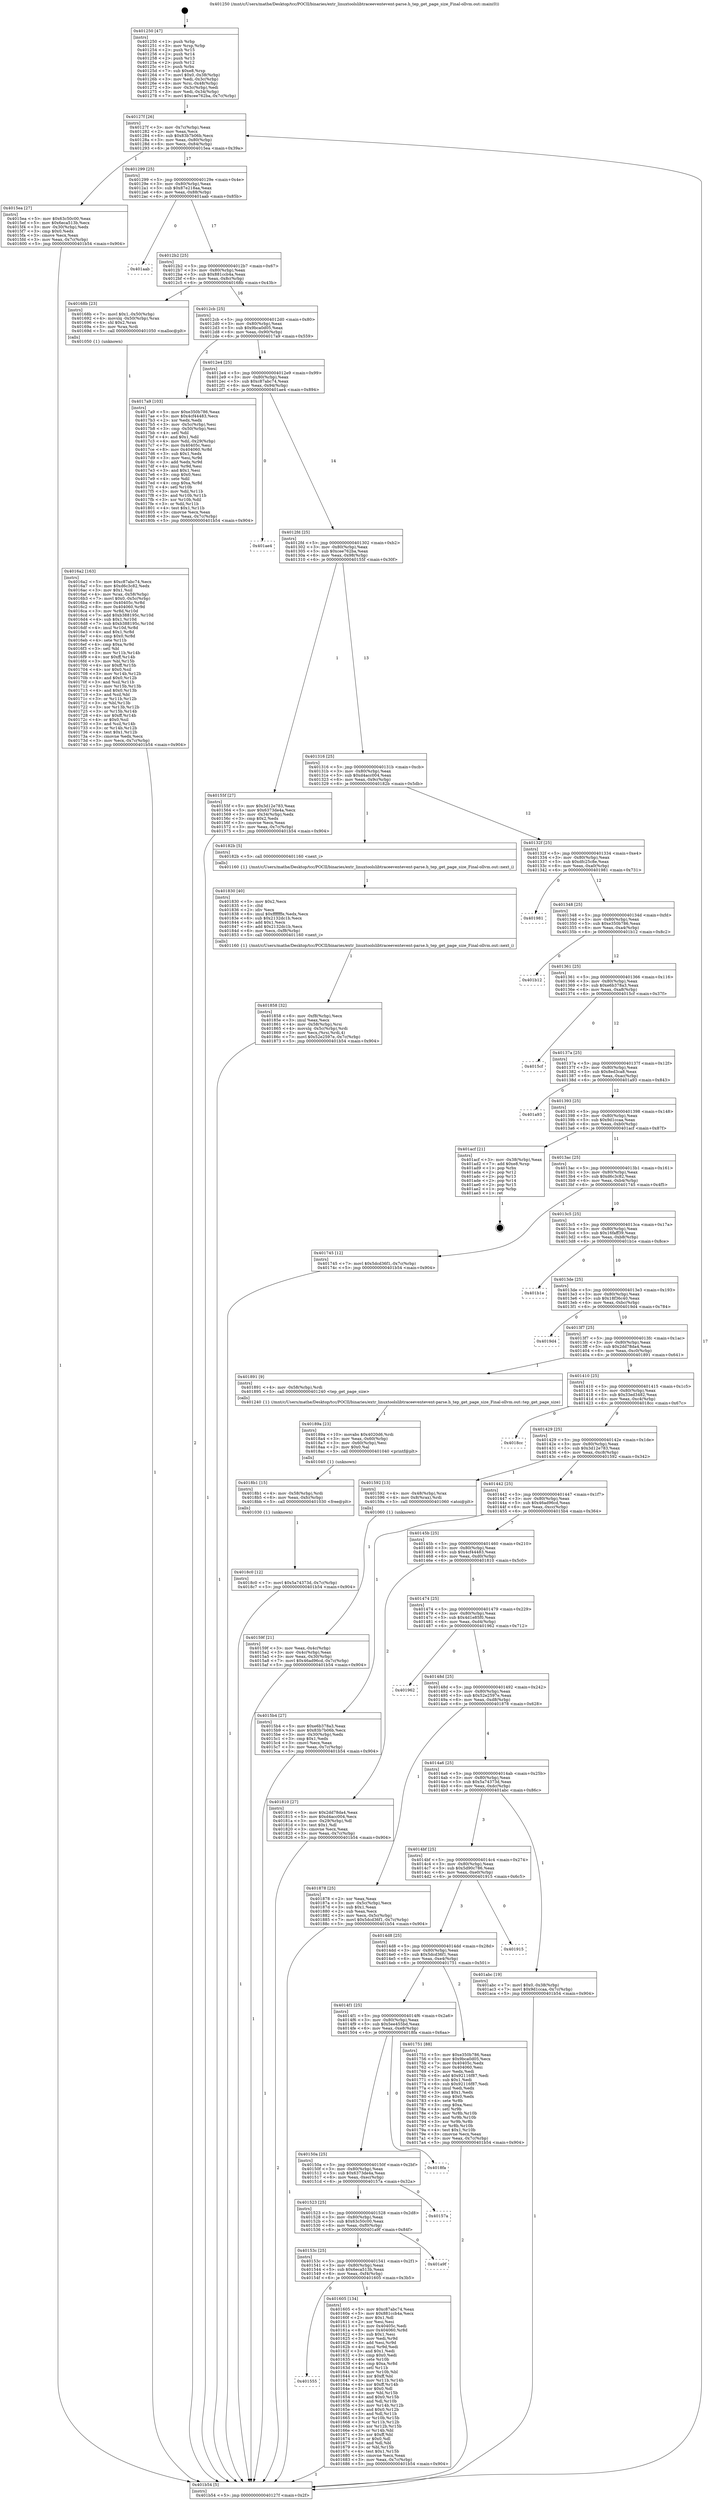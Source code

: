 digraph "0x401250" {
  label = "0x401250 (/mnt/c/Users/mathe/Desktop/tcc/POCII/binaries/extr_linuxtoolslibtraceeventevent-parse.h_tep_get_page_size_Final-ollvm.out::main(0))"
  labelloc = "t"
  node[shape=record]

  Entry [label="",width=0.3,height=0.3,shape=circle,fillcolor=black,style=filled]
  "0x40127f" [label="{
     0x40127f [26]\l
     | [instrs]\l
     &nbsp;&nbsp;0x40127f \<+3\>: mov -0x7c(%rbp),%eax\l
     &nbsp;&nbsp;0x401282 \<+2\>: mov %eax,%ecx\l
     &nbsp;&nbsp;0x401284 \<+6\>: sub $0x83b7b06b,%ecx\l
     &nbsp;&nbsp;0x40128a \<+3\>: mov %eax,-0x80(%rbp)\l
     &nbsp;&nbsp;0x40128d \<+6\>: mov %ecx,-0x84(%rbp)\l
     &nbsp;&nbsp;0x401293 \<+6\>: je 00000000004015ea \<main+0x39a\>\l
  }"]
  "0x4015ea" [label="{
     0x4015ea [27]\l
     | [instrs]\l
     &nbsp;&nbsp;0x4015ea \<+5\>: mov $0x63c50c00,%eax\l
     &nbsp;&nbsp;0x4015ef \<+5\>: mov $0x6eca513b,%ecx\l
     &nbsp;&nbsp;0x4015f4 \<+3\>: mov -0x30(%rbp),%edx\l
     &nbsp;&nbsp;0x4015f7 \<+3\>: cmp $0x0,%edx\l
     &nbsp;&nbsp;0x4015fa \<+3\>: cmove %ecx,%eax\l
     &nbsp;&nbsp;0x4015fd \<+3\>: mov %eax,-0x7c(%rbp)\l
     &nbsp;&nbsp;0x401600 \<+5\>: jmp 0000000000401b54 \<main+0x904\>\l
  }"]
  "0x401299" [label="{
     0x401299 [25]\l
     | [instrs]\l
     &nbsp;&nbsp;0x401299 \<+5\>: jmp 000000000040129e \<main+0x4e\>\l
     &nbsp;&nbsp;0x40129e \<+3\>: mov -0x80(%rbp),%eax\l
     &nbsp;&nbsp;0x4012a1 \<+5\>: sub $0x87e218aa,%eax\l
     &nbsp;&nbsp;0x4012a6 \<+6\>: mov %eax,-0x88(%rbp)\l
     &nbsp;&nbsp;0x4012ac \<+6\>: je 0000000000401aab \<main+0x85b\>\l
  }"]
  Exit [label="",width=0.3,height=0.3,shape=circle,fillcolor=black,style=filled,peripheries=2]
  "0x401aab" [label="{
     0x401aab\l
  }", style=dashed]
  "0x4012b2" [label="{
     0x4012b2 [25]\l
     | [instrs]\l
     &nbsp;&nbsp;0x4012b2 \<+5\>: jmp 00000000004012b7 \<main+0x67\>\l
     &nbsp;&nbsp;0x4012b7 \<+3\>: mov -0x80(%rbp),%eax\l
     &nbsp;&nbsp;0x4012ba \<+5\>: sub $0x881ccb4a,%eax\l
     &nbsp;&nbsp;0x4012bf \<+6\>: mov %eax,-0x8c(%rbp)\l
     &nbsp;&nbsp;0x4012c5 \<+6\>: je 000000000040168b \<main+0x43b\>\l
  }"]
  "0x4018c0" [label="{
     0x4018c0 [12]\l
     | [instrs]\l
     &nbsp;&nbsp;0x4018c0 \<+7\>: movl $0x5a74373d,-0x7c(%rbp)\l
     &nbsp;&nbsp;0x4018c7 \<+5\>: jmp 0000000000401b54 \<main+0x904\>\l
  }"]
  "0x40168b" [label="{
     0x40168b [23]\l
     | [instrs]\l
     &nbsp;&nbsp;0x40168b \<+7\>: movl $0x1,-0x50(%rbp)\l
     &nbsp;&nbsp;0x401692 \<+4\>: movslq -0x50(%rbp),%rax\l
     &nbsp;&nbsp;0x401696 \<+4\>: shl $0x2,%rax\l
     &nbsp;&nbsp;0x40169a \<+3\>: mov %rax,%rdi\l
     &nbsp;&nbsp;0x40169d \<+5\>: call 0000000000401050 \<malloc@plt\>\l
     | [calls]\l
     &nbsp;&nbsp;0x401050 \{1\} (unknown)\l
  }"]
  "0x4012cb" [label="{
     0x4012cb [25]\l
     | [instrs]\l
     &nbsp;&nbsp;0x4012cb \<+5\>: jmp 00000000004012d0 \<main+0x80\>\l
     &nbsp;&nbsp;0x4012d0 \<+3\>: mov -0x80(%rbp),%eax\l
     &nbsp;&nbsp;0x4012d3 \<+5\>: sub $0x9bca0d05,%eax\l
     &nbsp;&nbsp;0x4012d8 \<+6\>: mov %eax,-0x90(%rbp)\l
     &nbsp;&nbsp;0x4012de \<+6\>: je 00000000004017a9 \<main+0x559\>\l
  }"]
  "0x4018b1" [label="{
     0x4018b1 [15]\l
     | [instrs]\l
     &nbsp;&nbsp;0x4018b1 \<+4\>: mov -0x58(%rbp),%rdi\l
     &nbsp;&nbsp;0x4018b5 \<+6\>: mov %eax,-0xfc(%rbp)\l
     &nbsp;&nbsp;0x4018bb \<+5\>: call 0000000000401030 \<free@plt\>\l
     | [calls]\l
     &nbsp;&nbsp;0x401030 \{1\} (unknown)\l
  }"]
  "0x4017a9" [label="{
     0x4017a9 [103]\l
     | [instrs]\l
     &nbsp;&nbsp;0x4017a9 \<+5\>: mov $0xe350b786,%eax\l
     &nbsp;&nbsp;0x4017ae \<+5\>: mov $0x4cf44483,%ecx\l
     &nbsp;&nbsp;0x4017b3 \<+2\>: xor %edx,%edx\l
     &nbsp;&nbsp;0x4017b5 \<+3\>: mov -0x5c(%rbp),%esi\l
     &nbsp;&nbsp;0x4017b8 \<+3\>: cmp -0x50(%rbp),%esi\l
     &nbsp;&nbsp;0x4017bb \<+4\>: setl %dil\l
     &nbsp;&nbsp;0x4017bf \<+4\>: and $0x1,%dil\l
     &nbsp;&nbsp;0x4017c3 \<+4\>: mov %dil,-0x29(%rbp)\l
     &nbsp;&nbsp;0x4017c7 \<+7\>: mov 0x40405c,%esi\l
     &nbsp;&nbsp;0x4017ce \<+8\>: mov 0x404060,%r8d\l
     &nbsp;&nbsp;0x4017d6 \<+3\>: sub $0x1,%edx\l
     &nbsp;&nbsp;0x4017d9 \<+3\>: mov %esi,%r9d\l
     &nbsp;&nbsp;0x4017dc \<+3\>: add %edx,%r9d\l
     &nbsp;&nbsp;0x4017df \<+4\>: imul %r9d,%esi\l
     &nbsp;&nbsp;0x4017e3 \<+3\>: and $0x1,%esi\l
     &nbsp;&nbsp;0x4017e6 \<+3\>: cmp $0x0,%esi\l
     &nbsp;&nbsp;0x4017e9 \<+4\>: sete %dil\l
     &nbsp;&nbsp;0x4017ed \<+4\>: cmp $0xa,%r8d\l
     &nbsp;&nbsp;0x4017f1 \<+4\>: setl %r10b\l
     &nbsp;&nbsp;0x4017f5 \<+3\>: mov %dil,%r11b\l
     &nbsp;&nbsp;0x4017f8 \<+3\>: and %r10b,%r11b\l
     &nbsp;&nbsp;0x4017fb \<+3\>: xor %r10b,%dil\l
     &nbsp;&nbsp;0x4017fe \<+3\>: or %dil,%r11b\l
     &nbsp;&nbsp;0x401801 \<+4\>: test $0x1,%r11b\l
     &nbsp;&nbsp;0x401805 \<+3\>: cmovne %ecx,%eax\l
     &nbsp;&nbsp;0x401808 \<+3\>: mov %eax,-0x7c(%rbp)\l
     &nbsp;&nbsp;0x40180b \<+5\>: jmp 0000000000401b54 \<main+0x904\>\l
  }"]
  "0x4012e4" [label="{
     0x4012e4 [25]\l
     | [instrs]\l
     &nbsp;&nbsp;0x4012e4 \<+5\>: jmp 00000000004012e9 \<main+0x99\>\l
     &nbsp;&nbsp;0x4012e9 \<+3\>: mov -0x80(%rbp),%eax\l
     &nbsp;&nbsp;0x4012ec \<+5\>: sub $0xc87abc74,%eax\l
     &nbsp;&nbsp;0x4012f1 \<+6\>: mov %eax,-0x94(%rbp)\l
     &nbsp;&nbsp;0x4012f7 \<+6\>: je 0000000000401ae4 \<main+0x894\>\l
  }"]
  "0x40189a" [label="{
     0x40189a [23]\l
     | [instrs]\l
     &nbsp;&nbsp;0x40189a \<+10\>: movabs $0x4020d6,%rdi\l
     &nbsp;&nbsp;0x4018a4 \<+3\>: mov %eax,-0x60(%rbp)\l
     &nbsp;&nbsp;0x4018a7 \<+3\>: mov -0x60(%rbp),%esi\l
     &nbsp;&nbsp;0x4018aa \<+2\>: mov $0x0,%al\l
     &nbsp;&nbsp;0x4018ac \<+5\>: call 0000000000401040 \<printf@plt\>\l
     | [calls]\l
     &nbsp;&nbsp;0x401040 \{1\} (unknown)\l
  }"]
  "0x401ae4" [label="{
     0x401ae4\l
  }", style=dashed]
  "0x4012fd" [label="{
     0x4012fd [25]\l
     | [instrs]\l
     &nbsp;&nbsp;0x4012fd \<+5\>: jmp 0000000000401302 \<main+0xb2\>\l
     &nbsp;&nbsp;0x401302 \<+3\>: mov -0x80(%rbp),%eax\l
     &nbsp;&nbsp;0x401305 \<+5\>: sub $0xcee762ba,%eax\l
     &nbsp;&nbsp;0x40130a \<+6\>: mov %eax,-0x98(%rbp)\l
     &nbsp;&nbsp;0x401310 \<+6\>: je 000000000040155f \<main+0x30f\>\l
  }"]
  "0x401858" [label="{
     0x401858 [32]\l
     | [instrs]\l
     &nbsp;&nbsp;0x401858 \<+6\>: mov -0xf8(%rbp),%ecx\l
     &nbsp;&nbsp;0x40185e \<+3\>: imul %eax,%ecx\l
     &nbsp;&nbsp;0x401861 \<+4\>: mov -0x58(%rbp),%rsi\l
     &nbsp;&nbsp;0x401865 \<+4\>: movslq -0x5c(%rbp),%rdi\l
     &nbsp;&nbsp;0x401869 \<+3\>: mov %ecx,(%rsi,%rdi,4)\l
     &nbsp;&nbsp;0x40186c \<+7\>: movl $0x52e2597e,-0x7c(%rbp)\l
     &nbsp;&nbsp;0x401873 \<+5\>: jmp 0000000000401b54 \<main+0x904\>\l
  }"]
  "0x40155f" [label="{
     0x40155f [27]\l
     | [instrs]\l
     &nbsp;&nbsp;0x40155f \<+5\>: mov $0x3d12e783,%eax\l
     &nbsp;&nbsp;0x401564 \<+5\>: mov $0x6373de4a,%ecx\l
     &nbsp;&nbsp;0x401569 \<+3\>: mov -0x34(%rbp),%edx\l
     &nbsp;&nbsp;0x40156c \<+3\>: cmp $0x2,%edx\l
     &nbsp;&nbsp;0x40156f \<+3\>: cmovne %ecx,%eax\l
     &nbsp;&nbsp;0x401572 \<+3\>: mov %eax,-0x7c(%rbp)\l
     &nbsp;&nbsp;0x401575 \<+5\>: jmp 0000000000401b54 \<main+0x904\>\l
  }"]
  "0x401316" [label="{
     0x401316 [25]\l
     | [instrs]\l
     &nbsp;&nbsp;0x401316 \<+5\>: jmp 000000000040131b \<main+0xcb\>\l
     &nbsp;&nbsp;0x40131b \<+3\>: mov -0x80(%rbp),%eax\l
     &nbsp;&nbsp;0x40131e \<+5\>: sub $0xd4acc004,%eax\l
     &nbsp;&nbsp;0x401323 \<+6\>: mov %eax,-0x9c(%rbp)\l
     &nbsp;&nbsp;0x401329 \<+6\>: je 000000000040182b \<main+0x5db\>\l
  }"]
  "0x401b54" [label="{
     0x401b54 [5]\l
     | [instrs]\l
     &nbsp;&nbsp;0x401b54 \<+5\>: jmp 000000000040127f \<main+0x2f\>\l
  }"]
  "0x401250" [label="{
     0x401250 [47]\l
     | [instrs]\l
     &nbsp;&nbsp;0x401250 \<+1\>: push %rbp\l
     &nbsp;&nbsp;0x401251 \<+3\>: mov %rsp,%rbp\l
     &nbsp;&nbsp;0x401254 \<+2\>: push %r15\l
     &nbsp;&nbsp;0x401256 \<+2\>: push %r14\l
     &nbsp;&nbsp;0x401258 \<+2\>: push %r13\l
     &nbsp;&nbsp;0x40125a \<+2\>: push %r12\l
     &nbsp;&nbsp;0x40125c \<+1\>: push %rbx\l
     &nbsp;&nbsp;0x40125d \<+7\>: sub $0xe8,%rsp\l
     &nbsp;&nbsp;0x401264 \<+7\>: movl $0x0,-0x38(%rbp)\l
     &nbsp;&nbsp;0x40126b \<+3\>: mov %edi,-0x3c(%rbp)\l
     &nbsp;&nbsp;0x40126e \<+4\>: mov %rsi,-0x48(%rbp)\l
     &nbsp;&nbsp;0x401272 \<+3\>: mov -0x3c(%rbp),%edi\l
     &nbsp;&nbsp;0x401275 \<+3\>: mov %edi,-0x34(%rbp)\l
     &nbsp;&nbsp;0x401278 \<+7\>: movl $0xcee762ba,-0x7c(%rbp)\l
  }"]
  "0x401830" [label="{
     0x401830 [40]\l
     | [instrs]\l
     &nbsp;&nbsp;0x401830 \<+5\>: mov $0x2,%ecx\l
     &nbsp;&nbsp;0x401835 \<+1\>: cltd\l
     &nbsp;&nbsp;0x401836 \<+2\>: idiv %ecx\l
     &nbsp;&nbsp;0x401838 \<+6\>: imul $0xfffffffe,%edx,%ecx\l
     &nbsp;&nbsp;0x40183e \<+6\>: sub $0x2132dc1b,%ecx\l
     &nbsp;&nbsp;0x401844 \<+3\>: add $0x1,%ecx\l
     &nbsp;&nbsp;0x401847 \<+6\>: add $0x2132dc1b,%ecx\l
     &nbsp;&nbsp;0x40184d \<+6\>: mov %ecx,-0xf8(%rbp)\l
     &nbsp;&nbsp;0x401853 \<+5\>: call 0000000000401160 \<next_i\>\l
     | [calls]\l
     &nbsp;&nbsp;0x401160 \{1\} (/mnt/c/Users/mathe/Desktop/tcc/POCII/binaries/extr_linuxtoolslibtraceeventevent-parse.h_tep_get_page_size_Final-ollvm.out::next_i)\l
  }"]
  "0x40182b" [label="{
     0x40182b [5]\l
     | [instrs]\l
     &nbsp;&nbsp;0x40182b \<+5\>: call 0000000000401160 \<next_i\>\l
     | [calls]\l
     &nbsp;&nbsp;0x401160 \{1\} (/mnt/c/Users/mathe/Desktop/tcc/POCII/binaries/extr_linuxtoolslibtraceeventevent-parse.h_tep_get_page_size_Final-ollvm.out::next_i)\l
  }"]
  "0x40132f" [label="{
     0x40132f [25]\l
     | [instrs]\l
     &nbsp;&nbsp;0x40132f \<+5\>: jmp 0000000000401334 \<main+0xe4\>\l
     &nbsp;&nbsp;0x401334 \<+3\>: mov -0x80(%rbp),%eax\l
     &nbsp;&nbsp;0x401337 \<+5\>: sub $0xdfc25c8e,%eax\l
     &nbsp;&nbsp;0x40133c \<+6\>: mov %eax,-0xa0(%rbp)\l
     &nbsp;&nbsp;0x401342 \<+6\>: je 0000000000401981 \<main+0x731\>\l
  }"]
  "0x4016a2" [label="{
     0x4016a2 [163]\l
     | [instrs]\l
     &nbsp;&nbsp;0x4016a2 \<+5\>: mov $0xc87abc74,%ecx\l
     &nbsp;&nbsp;0x4016a7 \<+5\>: mov $0xd6c3c82,%edx\l
     &nbsp;&nbsp;0x4016ac \<+3\>: mov $0x1,%sil\l
     &nbsp;&nbsp;0x4016af \<+4\>: mov %rax,-0x58(%rbp)\l
     &nbsp;&nbsp;0x4016b3 \<+7\>: movl $0x0,-0x5c(%rbp)\l
     &nbsp;&nbsp;0x4016ba \<+8\>: mov 0x40405c,%r8d\l
     &nbsp;&nbsp;0x4016c2 \<+8\>: mov 0x404060,%r9d\l
     &nbsp;&nbsp;0x4016ca \<+3\>: mov %r8d,%r10d\l
     &nbsp;&nbsp;0x4016cd \<+7\>: add $0xb388195c,%r10d\l
     &nbsp;&nbsp;0x4016d4 \<+4\>: sub $0x1,%r10d\l
     &nbsp;&nbsp;0x4016d8 \<+7\>: sub $0xb388195c,%r10d\l
     &nbsp;&nbsp;0x4016df \<+4\>: imul %r10d,%r8d\l
     &nbsp;&nbsp;0x4016e3 \<+4\>: and $0x1,%r8d\l
     &nbsp;&nbsp;0x4016e7 \<+4\>: cmp $0x0,%r8d\l
     &nbsp;&nbsp;0x4016eb \<+4\>: sete %r11b\l
     &nbsp;&nbsp;0x4016ef \<+4\>: cmp $0xa,%r9d\l
     &nbsp;&nbsp;0x4016f3 \<+3\>: setl %bl\l
     &nbsp;&nbsp;0x4016f6 \<+3\>: mov %r11b,%r14b\l
     &nbsp;&nbsp;0x4016f9 \<+4\>: xor $0xff,%r14b\l
     &nbsp;&nbsp;0x4016fd \<+3\>: mov %bl,%r15b\l
     &nbsp;&nbsp;0x401700 \<+4\>: xor $0xff,%r15b\l
     &nbsp;&nbsp;0x401704 \<+4\>: xor $0x0,%sil\l
     &nbsp;&nbsp;0x401708 \<+3\>: mov %r14b,%r12b\l
     &nbsp;&nbsp;0x40170b \<+4\>: and $0x0,%r12b\l
     &nbsp;&nbsp;0x40170f \<+3\>: and %sil,%r11b\l
     &nbsp;&nbsp;0x401712 \<+3\>: mov %r15b,%r13b\l
     &nbsp;&nbsp;0x401715 \<+4\>: and $0x0,%r13b\l
     &nbsp;&nbsp;0x401719 \<+3\>: and %sil,%bl\l
     &nbsp;&nbsp;0x40171c \<+3\>: or %r11b,%r12b\l
     &nbsp;&nbsp;0x40171f \<+3\>: or %bl,%r13b\l
     &nbsp;&nbsp;0x401722 \<+3\>: xor %r13b,%r12b\l
     &nbsp;&nbsp;0x401725 \<+3\>: or %r15b,%r14b\l
     &nbsp;&nbsp;0x401728 \<+4\>: xor $0xff,%r14b\l
     &nbsp;&nbsp;0x40172c \<+4\>: or $0x0,%sil\l
     &nbsp;&nbsp;0x401730 \<+3\>: and %sil,%r14b\l
     &nbsp;&nbsp;0x401733 \<+3\>: or %r14b,%r12b\l
     &nbsp;&nbsp;0x401736 \<+4\>: test $0x1,%r12b\l
     &nbsp;&nbsp;0x40173a \<+3\>: cmovne %edx,%ecx\l
     &nbsp;&nbsp;0x40173d \<+3\>: mov %ecx,-0x7c(%rbp)\l
     &nbsp;&nbsp;0x401740 \<+5\>: jmp 0000000000401b54 \<main+0x904\>\l
  }"]
  "0x401981" [label="{
     0x401981\l
  }", style=dashed]
  "0x401348" [label="{
     0x401348 [25]\l
     | [instrs]\l
     &nbsp;&nbsp;0x401348 \<+5\>: jmp 000000000040134d \<main+0xfd\>\l
     &nbsp;&nbsp;0x40134d \<+3\>: mov -0x80(%rbp),%eax\l
     &nbsp;&nbsp;0x401350 \<+5\>: sub $0xe350b786,%eax\l
     &nbsp;&nbsp;0x401355 \<+6\>: mov %eax,-0xa4(%rbp)\l
     &nbsp;&nbsp;0x40135b \<+6\>: je 0000000000401b12 \<main+0x8c2\>\l
  }"]
  "0x401555" [label="{
     0x401555\l
  }", style=dashed]
  "0x401b12" [label="{
     0x401b12\l
  }", style=dashed]
  "0x401361" [label="{
     0x401361 [25]\l
     | [instrs]\l
     &nbsp;&nbsp;0x401361 \<+5\>: jmp 0000000000401366 \<main+0x116\>\l
     &nbsp;&nbsp;0x401366 \<+3\>: mov -0x80(%rbp),%eax\l
     &nbsp;&nbsp;0x401369 \<+5\>: sub $0xe6b378a3,%eax\l
     &nbsp;&nbsp;0x40136e \<+6\>: mov %eax,-0xa8(%rbp)\l
     &nbsp;&nbsp;0x401374 \<+6\>: je 00000000004015cf \<main+0x37f\>\l
  }"]
  "0x401605" [label="{
     0x401605 [134]\l
     | [instrs]\l
     &nbsp;&nbsp;0x401605 \<+5\>: mov $0xc87abc74,%eax\l
     &nbsp;&nbsp;0x40160a \<+5\>: mov $0x881ccb4a,%ecx\l
     &nbsp;&nbsp;0x40160f \<+2\>: mov $0x1,%dl\l
     &nbsp;&nbsp;0x401611 \<+2\>: xor %esi,%esi\l
     &nbsp;&nbsp;0x401613 \<+7\>: mov 0x40405c,%edi\l
     &nbsp;&nbsp;0x40161a \<+8\>: mov 0x404060,%r8d\l
     &nbsp;&nbsp;0x401622 \<+3\>: sub $0x1,%esi\l
     &nbsp;&nbsp;0x401625 \<+3\>: mov %edi,%r9d\l
     &nbsp;&nbsp;0x401628 \<+3\>: add %esi,%r9d\l
     &nbsp;&nbsp;0x40162b \<+4\>: imul %r9d,%edi\l
     &nbsp;&nbsp;0x40162f \<+3\>: and $0x1,%edi\l
     &nbsp;&nbsp;0x401632 \<+3\>: cmp $0x0,%edi\l
     &nbsp;&nbsp;0x401635 \<+4\>: sete %r10b\l
     &nbsp;&nbsp;0x401639 \<+4\>: cmp $0xa,%r8d\l
     &nbsp;&nbsp;0x40163d \<+4\>: setl %r11b\l
     &nbsp;&nbsp;0x401641 \<+3\>: mov %r10b,%bl\l
     &nbsp;&nbsp;0x401644 \<+3\>: xor $0xff,%bl\l
     &nbsp;&nbsp;0x401647 \<+3\>: mov %r11b,%r14b\l
     &nbsp;&nbsp;0x40164a \<+4\>: xor $0xff,%r14b\l
     &nbsp;&nbsp;0x40164e \<+3\>: xor $0x0,%dl\l
     &nbsp;&nbsp;0x401651 \<+3\>: mov %bl,%r15b\l
     &nbsp;&nbsp;0x401654 \<+4\>: and $0x0,%r15b\l
     &nbsp;&nbsp;0x401658 \<+3\>: and %dl,%r10b\l
     &nbsp;&nbsp;0x40165b \<+3\>: mov %r14b,%r12b\l
     &nbsp;&nbsp;0x40165e \<+4\>: and $0x0,%r12b\l
     &nbsp;&nbsp;0x401662 \<+3\>: and %dl,%r11b\l
     &nbsp;&nbsp;0x401665 \<+3\>: or %r10b,%r15b\l
     &nbsp;&nbsp;0x401668 \<+3\>: or %r11b,%r12b\l
     &nbsp;&nbsp;0x40166b \<+3\>: xor %r12b,%r15b\l
     &nbsp;&nbsp;0x40166e \<+3\>: or %r14b,%bl\l
     &nbsp;&nbsp;0x401671 \<+3\>: xor $0xff,%bl\l
     &nbsp;&nbsp;0x401674 \<+3\>: or $0x0,%dl\l
     &nbsp;&nbsp;0x401677 \<+2\>: and %dl,%bl\l
     &nbsp;&nbsp;0x401679 \<+3\>: or %bl,%r15b\l
     &nbsp;&nbsp;0x40167c \<+4\>: test $0x1,%r15b\l
     &nbsp;&nbsp;0x401680 \<+3\>: cmovne %ecx,%eax\l
     &nbsp;&nbsp;0x401683 \<+3\>: mov %eax,-0x7c(%rbp)\l
     &nbsp;&nbsp;0x401686 \<+5\>: jmp 0000000000401b54 \<main+0x904\>\l
  }"]
  "0x4015cf" [label="{
     0x4015cf\l
  }", style=dashed]
  "0x40137a" [label="{
     0x40137a [25]\l
     | [instrs]\l
     &nbsp;&nbsp;0x40137a \<+5\>: jmp 000000000040137f \<main+0x12f\>\l
     &nbsp;&nbsp;0x40137f \<+3\>: mov -0x80(%rbp),%eax\l
     &nbsp;&nbsp;0x401382 \<+5\>: sub $0x8ed3ca8,%eax\l
     &nbsp;&nbsp;0x401387 \<+6\>: mov %eax,-0xac(%rbp)\l
     &nbsp;&nbsp;0x40138d \<+6\>: je 0000000000401a93 \<main+0x843\>\l
  }"]
  "0x40153c" [label="{
     0x40153c [25]\l
     | [instrs]\l
     &nbsp;&nbsp;0x40153c \<+5\>: jmp 0000000000401541 \<main+0x2f1\>\l
     &nbsp;&nbsp;0x401541 \<+3\>: mov -0x80(%rbp),%eax\l
     &nbsp;&nbsp;0x401544 \<+5\>: sub $0x6eca513b,%eax\l
     &nbsp;&nbsp;0x401549 \<+6\>: mov %eax,-0xf4(%rbp)\l
     &nbsp;&nbsp;0x40154f \<+6\>: je 0000000000401605 \<main+0x3b5\>\l
  }"]
  "0x401a93" [label="{
     0x401a93\l
  }", style=dashed]
  "0x401393" [label="{
     0x401393 [25]\l
     | [instrs]\l
     &nbsp;&nbsp;0x401393 \<+5\>: jmp 0000000000401398 \<main+0x148\>\l
     &nbsp;&nbsp;0x401398 \<+3\>: mov -0x80(%rbp),%eax\l
     &nbsp;&nbsp;0x40139b \<+5\>: sub $0x9d1ccaa,%eax\l
     &nbsp;&nbsp;0x4013a0 \<+6\>: mov %eax,-0xb0(%rbp)\l
     &nbsp;&nbsp;0x4013a6 \<+6\>: je 0000000000401acf \<main+0x87f\>\l
  }"]
  "0x401a9f" [label="{
     0x401a9f\l
  }", style=dashed]
  "0x401acf" [label="{
     0x401acf [21]\l
     | [instrs]\l
     &nbsp;&nbsp;0x401acf \<+3\>: mov -0x38(%rbp),%eax\l
     &nbsp;&nbsp;0x401ad2 \<+7\>: add $0xe8,%rsp\l
     &nbsp;&nbsp;0x401ad9 \<+1\>: pop %rbx\l
     &nbsp;&nbsp;0x401ada \<+2\>: pop %r12\l
     &nbsp;&nbsp;0x401adc \<+2\>: pop %r13\l
     &nbsp;&nbsp;0x401ade \<+2\>: pop %r14\l
     &nbsp;&nbsp;0x401ae0 \<+2\>: pop %r15\l
     &nbsp;&nbsp;0x401ae2 \<+1\>: pop %rbp\l
     &nbsp;&nbsp;0x401ae3 \<+1\>: ret\l
  }"]
  "0x4013ac" [label="{
     0x4013ac [25]\l
     | [instrs]\l
     &nbsp;&nbsp;0x4013ac \<+5\>: jmp 00000000004013b1 \<main+0x161\>\l
     &nbsp;&nbsp;0x4013b1 \<+3\>: mov -0x80(%rbp),%eax\l
     &nbsp;&nbsp;0x4013b4 \<+5\>: sub $0xd6c3c82,%eax\l
     &nbsp;&nbsp;0x4013b9 \<+6\>: mov %eax,-0xb4(%rbp)\l
     &nbsp;&nbsp;0x4013bf \<+6\>: je 0000000000401745 \<main+0x4f5\>\l
  }"]
  "0x401523" [label="{
     0x401523 [25]\l
     | [instrs]\l
     &nbsp;&nbsp;0x401523 \<+5\>: jmp 0000000000401528 \<main+0x2d8\>\l
     &nbsp;&nbsp;0x401528 \<+3\>: mov -0x80(%rbp),%eax\l
     &nbsp;&nbsp;0x40152b \<+5\>: sub $0x63c50c00,%eax\l
     &nbsp;&nbsp;0x401530 \<+6\>: mov %eax,-0xf0(%rbp)\l
     &nbsp;&nbsp;0x401536 \<+6\>: je 0000000000401a9f \<main+0x84f\>\l
  }"]
  "0x401745" [label="{
     0x401745 [12]\l
     | [instrs]\l
     &nbsp;&nbsp;0x401745 \<+7\>: movl $0x5dcd36f1,-0x7c(%rbp)\l
     &nbsp;&nbsp;0x40174c \<+5\>: jmp 0000000000401b54 \<main+0x904\>\l
  }"]
  "0x4013c5" [label="{
     0x4013c5 [25]\l
     | [instrs]\l
     &nbsp;&nbsp;0x4013c5 \<+5\>: jmp 00000000004013ca \<main+0x17a\>\l
     &nbsp;&nbsp;0x4013ca \<+3\>: mov -0x80(%rbp),%eax\l
     &nbsp;&nbsp;0x4013cd \<+5\>: sub $0x16faff39,%eax\l
     &nbsp;&nbsp;0x4013d2 \<+6\>: mov %eax,-0xb8(%rbp)\l
     &nbsp;&nbsp;0x4013d8 \<+6\>: je 0000000000401b1e \<main+0x8ce\>\l
  }"]
  "0x40157a" [label="{
     0x40157a\l
  }", style=dashed]
  "0x401b1e" [label="{
     0x401b1e\l
  }", style=dashed]
  "0x4013de" [label="{
     0x4013de [25]\l
     | [instrs]\l
     &nbsp;&nbsp;0x4013de \<+5\>: jmp 00000000004013e3 \<main+0x193\>\l
     &nbsp;&nbsp;0x4013e3 \<+3\>: mov -0x80(%rbp),%eax\l
     &nbsp;&nbsp;0x4013e6 \<+5\>: sub $0x18f36c40,%eax\l
     &nbsp;&nbsp;0x4013eb \<+6\>: mov %eax,-0xbc(%rbp)\l
     &nbsp;&nbsp;0x4013f1 \<+6\>: je 00000000004019d4 \<main+0x784\>\l
  }"]
  "0x40150a" [label="{
     0x40150a [25]\l
     | [instrs]\l
     &nbsp;&nbsp;0x40150a \<+5\>: jmp 000000000040150f \<main+0x2bf\>\l
     &nbsp;&nbsp;0x40150f \<+3\>: mov -0x80(%rbp),%eax\l
     &nbsp;&nbsp;0x401512 \<+5\>: sub $0x6373de4a,%eax\l
     &nbsp;&nbsp;0x401517 \<+6\>: mov %eax,-0xec(%rbp)\l
     &nbsp;&nbsp;0x40151d \<+6\>: je 000000000040157a \<main+0x32a\>\l
  }"]
  "0x4019d4" [label="{
     0x4019d4\l
  }", style=dashed]
  "0x4013f7" [label="{
     0x4013f7 [25]\l
     | [instrs]\l
     &nbsp;&nbsp;0x4013f7 \<+5\>: jmp 00000000004013fc \<main+0x1ac\>\l
     &nbsp;&nbsp;0x4013fc \<+3\>: mov -0x80(%rbp),%eax\l
     &nbsp;&nbsp;0x4013ff \<+5\>: sub $0x2dd78da4,%eax\l
     &nbsp;&nbsp;0x401404 \<+6\>: mov %eax,-0xc0(%rbp)\l
     &nbsp;&nbsp;0x40140a \<+6\>: je 0000000000401891 \<main+0x641\>\l
  }"]
  "0x4018fa" [label="{
     0x4018fa\l
  }", style=dashed]
  "0x401891" [label="{
     0x401891 [9]\l
     | [instrs]\l
     &nbsp;&nbsp;0x401891 \<+4\>: mov -0x58(%rbp),%rdi\l
     &nbsp;&nbsp;0x401895 \<+5\>: call 0000000000401240 \<tep_get_page_size\>\l
     | [calls]\l
     &nbsp;&nbsp;0x401240 \{1\} (/mnt/c/Users/mathe/Desktop/tcc/POCII/binaries/extr_linuxtoolslibtraceeventevent-parse.h_tep_get_page_size_Final-ollvm.out::tep_get_page_size)\l
  }"]
  "0x401410" [label="{
     0x401410 [25]\l
     | [instrs]\l
     &nbsp;&nbsp;0x401410 \<+5\>: jmp 0000000000401415 \<main+0x1c5\>\l
     &nbsp;&nbsp;0x401415 \<+3\>: mov -0x80(%rbp),%eax\l
     &nbsp;&nbsp;0x401418 \<+5\>: sub $0x33ed3482,%eax\l
     &nbsp;&nbsp;0x40141d \<+6\>: mov %eax,-0xc4(%rbp)\l
     &nbsp;&nbsp;0x401423 \<+6\>: je 00000000004018cc \<main+0x67c\>\l
  }"]
  "0x4014f1" [label="{
     0x4014f1 [25]\l
     | [instrs]\l
     &nbsp;&nbsp;0x4014f1 \<+5\>: jmp 00000000004014f6 \<main+0x2a6\>\l
     &nbsp;&nbsp;0x4014f6 \<+3\>: mov -0x80(%rbp),%eax\l
     &nbsp;&nbsp;0x4014f9 \<+5\>: sub $0x5ee455bd,%eax\l
     &nbsp;&nbsp;0x4014fe \<+6\>: mov %eax,-0xe8(%rbp)\l
     &nbsp;&nbsp;0x401504 \<+6\>: je 00000000004018fa \<main+0x6aa\>\l
  }"]
  "0x4018cc" [label="{
     0x4018cc\l
  }", style=dashed]
  "0x401429" [label="{
     0x401429 [25]\l
     | [instrs]\l
     &nbsp;&nbsp;0x401429 \<+5\>: jmp 000000000040142e \<main+0x1de\>\l
     &nbsp;&nbsp;0x40142e \<+3\>: mov -0x80(%rbp),%eax\l
     &nbsp;&nbsp;0x401431 \<+5\>: sub $0x3d12e783,%eax\l
     &nbsp;&nbsp;0x401436 \<+6\>: mov %eax,-0xc8(%rbp)\l
     &nbsp;&nbsp;0x40143c \<+6\>: je 0000000000401592 \<main+0x342\>\l
  }"]
  "0x401751" [label="{
     0x401751 [88]\l
     | [instrs]\l
     &nbsp;&nbsp;0x401751 \<+5\>: mov $0xe350b786,%eax\l
     &nbsp;&nbsp;0x401756 \<+5\>: mov $0x9bca0d05,%ecx\l
     &nbsp;&nbsp;0x40175b \<+7\>: mov 0x40405c,%edx\l
     &nbsp;&nbsp;0x401762 \<+7\>: mov 0x404060,%esi\l
     &nbsp;&nbsp;0x401769 \<+2\>: mov %edx,%edi\l
     &nbsp;&nbsp;0x40176b \<+6\>: add $0x92116f87,%edi\l
     &nbsp;&nbsp;0x401771 \<+3\>: sub $0x1,%edi\l
     &nbsp;&nbsp;0x401774 \<+6\>: sub $0x92116f87,%edi\l
     &nbsp;&nbsp;0x40177a \<+3\>: imul %edi,%edx\l
     &nbsp;&nbsp;0x40177d \<+3\>: and $0x1,%edx\l
     &nbsp;&nbsp;0x401780 \<+3\>: cmp $0x0,%edx\l
     &nbsp;&nbsp;0x401783 \<+4\>: sete %r8b\l
     &nbsp;&nbsp;0x401787 \<+3\>: cmp $0xa,%esi\l
     &nbsp;&nbsp;0x40178a \<+4\>: setl %r9b\l
     &nbsp;&nbsp;0x40178e \<+3\>: mov %r8b,%r10b\l
     &nbsp;&nbsp;0x401791 \<+3\>: and %r9b,%r10b\l
     &nbsp;&nbsp;0x401794 \<+3\>: xor %r9b,%r8b\l
     &nbsp;&nbsp;0x401797 \<+3\>: or %r8b,%r10b\l
     &nbsp;&nbsp;0x40179a \<+4\>: test $0x1,%r10b\l
     &nbsp;&nbsp;0x40179e \<+3\>: cmovne %ecx,%eax\l
     &nbsp;&nbsp;0x4017a1 \<+3\>: mov %eax,-0x7c(%rbp)\l
     &nbsp;&nbsp;0x4017a4 \<+5\>: jmp 0000000000401b54 \<main+0x904\>\l
  }"]
  "0x401592" [label="{
     0x401592 [13]\l
     | [instrs]\l
     &nbsp;&nbsp;0x401592 \<+4\>: mov -0x48(%rbp),%rax\l
     &nbsp;&nbsp;0x401596 \<+4\>: mov 0x8(%rax),%rdi\l
     &nbsp;&nbsp;0x40159a \<+5\>: call 0000000000401060 \<atoi@plt\>\l
     | [calls]\l
     &nbsp;&nbsp;0x401060 \{1\} (unknown)\l
  }"]
  "0x401442" [label="{
     0x401442 [25]\l
     | [instrs]\l
     &nbsp;&nbsp;0x401442 \<+5\>: jmp 0000000000401447 \<main+0x1f7\>\l
     &nbsp;&nbsp;0x401447 \<+3\>: mov -0x80(%rbp),%eax\l
     &nbsp;&nbsp;0x40144a \<+5\>: sub $0x46ad96cd,%eax\l
     &nbsp;&nbsp;0x40144f \<+6\>: mov %eax,-0xcc(%rbp)\l
     &nbsp;&nbsp;0x401455 \<+6\>: je 00000000004015b4 \<main+0x364\>\l
  }"]
  "0x40159f" [label="{
     0x40159f [21]\l
     | [instrs]\l
     &nbsp;&nbsp;0x40159f \<+3\>: mov %eax,-0x4c(%rbp)\l
     &nbsp;&nbsp;0x4015a2 \<+3\>: mov -0x4c(%rbp),%eax\l
     &nbsp;&nbsp;0x4015a5 \<+3\>: mov %eax,-0x30(%rbp)\l
     &nbsp;&nbsp;0x4015a8 \<+7\>: movl $0x46ad96cd,-0x7c(%rbp)\l
     &nbsp;&nbsp;0x4015af \<+5\>: jmp 0000000000401b54 \<main+0x904\>\l
  }"]
  "0x4014d8" [label="{
     0x4014d8 [25]\l
     | [instrs]\l
     &nbsp;&nbsp;0x4014d8 \<+5\>: jmp 00000000004014dd \<main+0x28d\>\l
     &nbsp;&nbsp;0x4014dd \<+3\>: mov -0x80(%rbp),%eax\l
     &nbsp;&nbsp;0x4014e0 \<+5\>: sub $0x5dcd36f1,%eax\l
     &nbsp;&nbsp;0x4014e5 \<+6\>: mov %eax,-0xe4(%rbp)\l
     &nbsp;&nbsp;0x4014eb \<+6\>: je 0000000000401751 \<main+0x501\>\l
  }"]
  "0x4015b4" [label="{
     0x4015b4 [27]\l
     | [instrs]\l
     &nbsp;&nbsp;0x4015b4 \<+5\>: mov $0xe6b378a3,%eax\l
     &nbsp;&nbsp;0x4015b9 \<+5\>: mov $0x83b7b06b,%ecx\l
     &nbsp;&nbsp;0x4015be \<+3\>: mov -0x30(%rbp),%edx\l
     &nbsp;&nbsp;0x4015c1 \<+3\>: cmp $0x1,%edx\l
     &nbsp;&nbsp;0x4015c4 \<+3\>: cmovl %ecx,%eax\l
     &nbsp;&nbsp;0x4015c7 \<+3\>: mov %eax,-0x7c(%rbp)\l
     &nbsp;&nbsp;0x4015ca \<+5\>: jmp 0000000000401b54 \<main+0x904\>\l
  }"]
  "0x40145b" [label="{
     0x40145b [25]\l
     | [instrs]\l
     &nbsp;&nbsp;0x40145b \<+5\>: jmp 0000000000401460 \<main+0x210\>\l
     &nbsp;&nbsp;0x401460 \<+3\>: mov -0x80(%rbp),%eax\l
     &nbsp;&nbsp;0x401463 \<+5\>: sub $0x4cf44483,%eax\l
     &nbsp;&nbsp;0x401468 \<+6\>: mov %eax,-0xd0(%rbp)\l
     &nbsp;&nbsp;0x40146e \<+6\>: je 0000000000401810 \<main+0x5c0\>\l
  }"]
  "0x401915" [label="{
     0x401915\l
  }", style=dashed]
  "0x401810" [label="{
     0x401810 [27]\l
     | [instrs]\l
     &nbsp;&nbsp;0x401810 \<+5\>: mov $0x2dd78da4,%eax\l
     &nbsp;&nbsp;0x401815 \<+5\>: mov $0xd4acc004,%ecx\l
     &nbsp;&nbsp;0x40181a \<+3\>: mov -0x29(%rbp),%dl\l
     &nbsp;&nbsp;0x40181d \<+3\>: test $0x1,%dl\l
     &nbsp;&nbsp;0x401820 \<+3\>: cmovne %ecx,%eax\l
     &nbsp;&nbsp;0x401823 \<+3\>: mov %eax,-0x7c(%rbp)\l
     &nbsp;&nbsp;0x401826 \<+5\>: jmp 0000000000401b54 \<main+0x904\>\l
  }"]
  "0x401474" [label="{
     0x401474 [25]\l
     | [instrs]\l
     &nbsp;&nbsp;0x401474 \<+5\>: jmp 0000000000401479 \<main+0x229\>\l
     &nbsp;&nbsp;0x401479 \<+3\>: mov -0x80(%rbp),%eax\l
     &nbsp;&nbsp;0x40147c \<+5\>: sub $0x4d1e85f0,%eax\l
     &nbsp;&nbsp;0x401481 \<+6\>: mov %eax,-0xd4(%rbp)\l
     &nbsp;&nbsp;0x401487 \<+6\>: je 0000000000401962 \<main+0x712\>\l
  }"]
  "0x4014bf" [label="{
     0x4014bf [25]\l
     | [instrs]\l
     &nbsp;&nbsp;0x4014bf \<+5\>: jmp 00000000004014c4 \<main+0x274\>\l
     &nbsp;&nbsp;0x4014c4 \<+3\>: mov -0x80(%rbp),%eax\l
     &nbsp;&nbsp;0x4014c7 \<+5\>: sub $0x5d90c786,%eax\l
     &nbsp;&nbsp;0x4014cc \<+6\>: mov %eax,-0xe0(%rbp)\l
     &nbsp;&nbsp;0x4014d2 \<+6\>: je 0000000000401915 \<main+0x6c5\>\l
  }"]
  "0x401962" [label="{
     0x401962\l
  }", style=dashed]
  "0x40148d" [label="{
     0x40148d [25]\l
     | [instrs]\l
     &nbsp;&nbsp;0x40148d \<+5\>: jmp 0000000000401492 \<main+0x242\>\l
     &nbsp;&nbsp;0x401492 \<+3\>: mov -0x80(%rbp),%eax\l
     &nbsp;&nbsp;0x401495 \<+5\>: sub $0x52e2597e,%eax\l
     &nbsp;&nbsp;0x40149a \<+6\>: mov %eax,-0xd8(%rbp)\l
     &nbsp;&nbsp;0x4014a0 \<+6\>: je 0000000000401878 \<main+0x628\>\l
  }"]
  "0x401abc" [label="{
     0x401abc [19]\l
     | [instrs]\l
     &nbsp;&nbsp;0x401abc \<+7\>: movl $0x0,-0x38(%rbp)\l
     &nbsp;&nbsp;0x401ac3 \<+7\>: movl $0x9d1ccaa,-0x7c(%rbp)\l
     &nbsp;&nbsp;0x401aca \<+5\>: jmp 0000000000401b54 \<main+0x904\>\l
  }"]
  "0x401878" [label="{
     0x401878 [25]\l
     | [instrs]\l
     &nbsp;&nbsp;0x401878 \<+2\>: xor %eax,%eax\l
     &nbsp;&nbsp;0x40187a \<+3\>: mov -0x5c(%rbp),%ecx\l
     &nbsp;&nbsp;0x40187d \<+3\>: sub $0x1,%eax\l
     &nbsp;&nbsp;0x401880 \<+2\>: sub %eax,%ecx\l
     &nbsp;&nbsp;0x401882 \<+3\>: mov %ecx,-0x5c(%rbp)\l
     &nbsp;&nbsp;0x401885 \<+7\>: movl $0x5dcd36f1,-0x7c(%rbp)\l
     &nbsp;&nbsp;0x40188c \<+5\>: jmp 0000000000401b54 \<main+0x904\>\l
  }"]
  "0x4014a6" [label="{
     0x4014a6 [25]\l
     | [instrs]\l
     &nbsp;&nbsp;0x4014a6 \<+5\>: jmp 00000000004014ab \<main+0x25b\>\l
     &nbsp;&nbsp;0x4014ab \<+3\>: mov -0x80(%rbp),%eax\l
     &nbsp;&nbsp;0x4014ae \<+5\>: sub $0x5a74373d,%eax\l
     &nbsp;&nbsp;0x4014b3 \<+6\>: mov %eax,-0xdc(%rbp)\l
     &nbsp;&nbsp;0x4014b9 \<+6\>: je 0000000000401abc \<main+0x86c\>\l
  }"]
  Entry -> "0x401250" [label=" 1"]
  "0x40127f" -> "0x4015ea" [label=" 1"]
  "0x40127f" -> "0x401299" [label=" 17"]
  "0x401acf" -> Exit [label=" 1"]
  "0x401299" -> "0x401aab" [label=" 0"]
  "0x401299" -> "0x4012b2" [label=" 17"]
  "0x401abc" -> "0x401b54" [label=" 1"]
  "0x4012b2" -> "0x40168b" [label=" 1"]
  "0x4012b2" -> "0x4012cb" [label=" 16"]
  "0x4018c0" -> "0x401b54" [label=" 1"]
  "0x4012cb" -> "0x4017a9" [label=" 2"]
  "0x4012cb" -> "0x4012e4" [label=" 14"]
  "0x4018b1" -> "0x4018c0" [label=" 1"]
  "0x4012e4" -> "0x401ae4" [label=" 0"]
  "0x4012e4" -> "0x4012fd" [label=" 14"]
  "0x40189a" -> "0x4018b1" [label=" 1"]
  "0x4012fd" -> "0x40155f" [label=" 1"]
  "0x4012fd" -> "0x401316" [label=" 13"]
  "0x40155f" -> "0x401b54" [label=" 1"]
  "0x401250" -> "0x40127f" [label=" 1"]
  "0x401b54" -> "0x40127f" [label=" 17"]
  "0x401891" -> "0x40189a" [label=" 1"]
  "0x401316" -> "0x40182b" [label=" 1"]
  "0x401316" -> "0x40132f" [label=" 12"]
  "0x401878" -> "0x401b54" [label=" 1"]
  "0x40132f" -> "0x401981" [label=" 0"]
  "0x40132f" -> "0x401348" [label=" 12"]
  "0x401858" -> "0x401b54" [label=" 1"]
  "0x401348" -> "0x401b12" [label=" 0"]
  "0x401348" -> "0x401361" [label=" 12"]
  "0x401830" -> "0x401858" [label=" 1"]
  "0x401361" -> "0x4015cf" [label=" 0"]
  "0x401361" -> "0x40137a" [label=" 12"]
  "0x40182b" -> "0x401830" [label=" 1"]
  "0x40137a" -> "0x401a93" [label=" 0"]
  "0x40137a" -> "0x401393" [label=" 12"]
  "0x4017a9" -> "0x401b54" [label=" 2"]
  "0x401393" -> "0x401acf" [label=" 1"]
  "0x401393" -> "0x4013ac" [label=" 11"]
  "0x401751" -> "0x401b54" [label=" 2"]
  "0x4013ac" -> "0x401745" [label=" 1"]
  "0x4013ac" -> "0x4013c5" [label=" 10"]
  "0x4016a2" -> "0x401b54" [label=" 1"]
  "0x4013c5" -> "0x401b1e" [label=" 0"]
  "0x4013c5" -> "0x4013de" [label=" 10"]
  "0x40168b" -> "0x4016a2" [label=" 1"]
  "0x4013de" -> "0x4019d4" [label=" 0"]
  "0x4013de" -> "0x4013f7" [label=" 10"]
  "0x40153c" -> "0x401555" [label=" 0"]
  "0x4013f7" -> "0x401891" [label=" 1"]
  "0x4013f7" -> "0x401410" [label=" 9"]
  "0x40153c" -> "0x401605" [label=" 1"]
  "0x401410" -> "0x4018cc" [label=" 0"]
  "0x401410" -> "0x401429" [label=" 9"]
  "0x401523" -> "0x40153c" [label=" 1"]
  "0x401429" -> "0x401592" [label=" 1"]
  "0x401429" -> "0x401442" [label=" 8"]
  "0x401592" -> "0x40159f" [label=" 1"]
  "0x40159f" -> "0x401b54" [label=" 1"]
  "0x401523" -> "0x401a9f" [label=" 0"]
  "0x401442" -> "0x4015b4" [label=" 1"]
  "0x401442" -> "0x40145b" [label=" 7"]
  "0x4015b4" -> "0x401b54" [label=" 1"]
  "0x4015ea" -> "0x401b54" [label=" 1"]
  "0x40150a" -> "0x401523" [label=" 1"]
  "0x40145b" -> "0x401810" [label=" 2"]
  "0x40145b" -> "0x401474" [label=" 5"]
  "0x40150a" -> "0x40157a" [label=" 0"]
  "0x401474" -> "0x401962" [label=" 0"]
  "0x401474" -> "0x40148d" [label=" 5"]
  "0x4014f1" -> "0x40150a" [label=" 1"]
  "0x40148d" -> "0x401878" [label=" 1"]
  "0x40148d" -> "0x4014a6" [label=" 4"]
  "0x4014f1" -> "0x4018fa" [label=" 0"]
  "0x4014a6" -> "0x401abc" [label=" 1"]
  "0x4014a6" -> "0x4014bf" [label=" 3"]
  "0x401605" -> "0x401b54" [label=" 1"]
  "0x4014bf" -> "0x401915" [label=" 0"]
  "0x4014bf" -> "0x4014d8" [label=" 3"]
  "0x401745" -> "0x401b54" [label=" 1"]
  "0x4014d8" -> "0x401751" [label=" 2"]
  "0x4014d8" -> "0x4014f1" [label=" 1"]
  "0x401810" -> "0x401b54" [label=" 2"]
}
